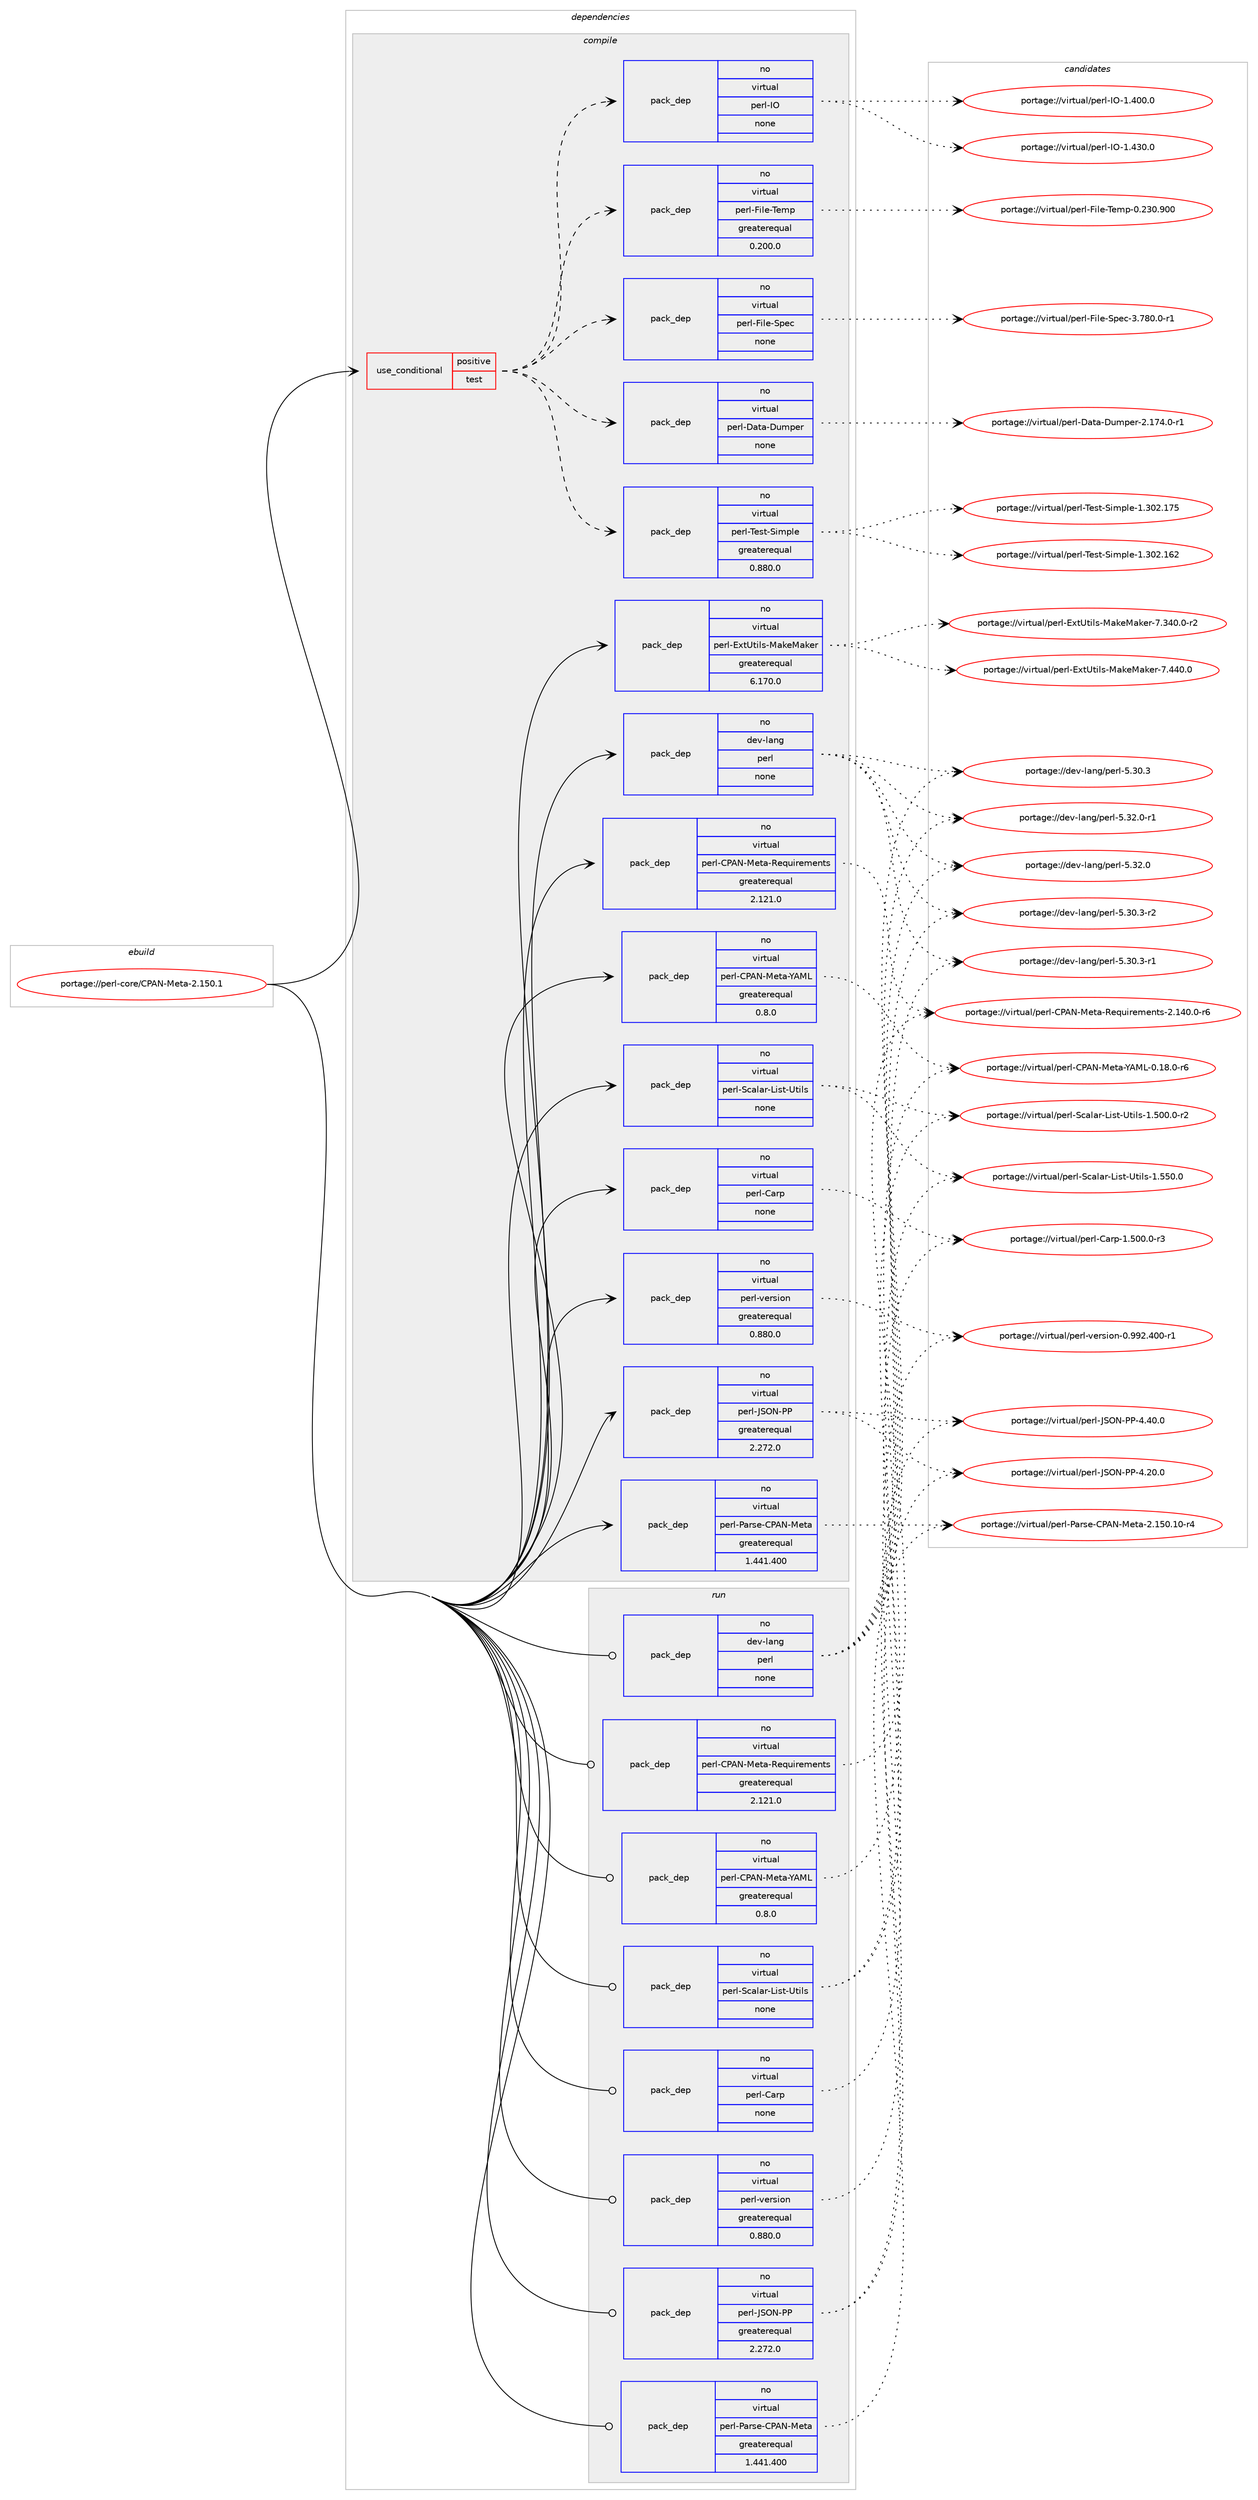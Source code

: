 digraph prolog {

# *************
# Graph options
# *************

newrank=true;
concentrate=true;
compound=true;
graph [rankdir=LR,fontname=Helvetica,fontsize=10,ranksep=1.5];#, ranksep=2.5, nodesep=0.2];
edge  [arrowhead=vee];
node  [fontname=Helvetica,fontsize=10];

# **********
# The ebuild
# **********

subgraph cluster_leftcol {
color=gray;
rank=same;
label=<<i>ebuild</i>>;
id [label="portage://perl-core/CPAN-Meta-2.150.1", color=red, width=4, href="../perl-core/CPAN-Meta-2.150.1.svg"];
}

# ****************
# The dependencies
# ****************

subgraph cluster_midcol {
color=gray;
label=<<i>dependencies</i>>;
subgraph cluster_compile {
fillcolor="#eeeeee";
style=filled;
label=<<i>compile</i>>;
subgraph cond340 {
dependency2568 [label=<<TABLE BORDER="0" CELLBORDER="1" CELLSPACING="0" CELLPADDING="4"><TR><TD ROWSPAN="3" CELLPADDING="10">use_conditional</TD></TR><TR><TD>positive</TD></TR><TR><TD>test</TD></TR></TABLE>>, shape=none, color=red];
subgraph pack2195 {
dependency2569 [label=<<TABLE BORDER="0" CELLBORDER="1" CELLSPACING="0" CELLPADDING="4" WIDTH="220"><TR><TD ROWSPAN="6" CELLPADDING="30">pack_dep</TD></TR><TR><TD WIDTH="110">no</TD></TR><TR><TD>virtual</TD></TR><TR><TD>perl-Data-Dumper</TD></TR><TR><TD>none</TD></TR><TR><TD></TD></TR></TABLE>>, shape=none, color=blue];
}
dependency2568:e -> dependency2569:w [weight=20,style="dashed",arrowhead="vee"];
subgraph pack2196 {
dependency2570 [label=<<TABLE BORDER="0" CELLBORDER="1" CELLSPACING="0" CELLPADDING="4" WIDTH="220"><TR><TD ROWSPAN="6" CELLPADDING="30">pack_dep</TD></TR><TR><TD WIDTH="110">no</TD></TR><TR><TD>virtual</TD></TR><TR><TD>perl-File-Spec</TD></TR><TR><TD>none</TD></TR><TR><TD></TD></TR></TABLE>>, shape=none, color=blue];
}
dependency2568:e -> dependency2570:w [weight=20,style="dashed",arrowhead="vee"];
subgraph pack2197 {
dependency2571 [label=<<TABLE BORDER="0" CELLBORDER="1" CELLSPACING="0" CELLPADDING="4" WIDTH="220"><TR><TD ROWSPAN="6" CELLPADDING="30">pack_dep</TD></TR><TR><TD WIDTH="110">no</TD></TR><TR><TD>virtual</TD></TR><TR><TD>perl-File-Temp</TD></TR><TR><TD>greaterequal</TD></TR><TR><TD>0.200.0</TD></TR></TABLE>>, shape=none, color=blue];
}
dependency2568:e -> dependency2571:w [weight=20,style="dashed",arrowhead="vee"];
subgraph pack2198 {
dependency2572 [label=<<TABLE BORDER="0" CELLBORDER="1" CELLSPACING="0" CELLPADDING="4" WIDTH="220"><TR><TD ROWSPAN="6" CELLPADDING="30">pack_dep</TD></TR><TR><TD WIDTH="110">no</TD></TR><TR><TD>virtual</TD></TR><TR><TD>perl-IO</TD></TR><TR><TD>none</TD></TR><TR><TD></TD></TR></TABLE>>, shape=none, color=blue];
}
dependency2568:e -> dependency2572:w [weight=20,style="dashed",arrowhead="vee"];
subgraph pack2199 {
dependency2573 [label=<<TABLE BORDER="0" CELLBORDER="1" CELLSPACING="0" CELLPADDING="4" WIDTH="220"><TR><TD ROWSPAN="6" CELLPADDING="30">pack_dep</TD></TR><TR><TD WIDTH="110">no</TD></TR><TR><TD>virtual</TD></TR><TR><TD>perl-Test-Simple</TD></TR><TR><TD>greaterequal</TD></TR><TR><TD>0.880.0</TD></TR></TABLE>>, shape=none, color=blue];
}
dependency2568:e -> dependency2573:w [weight=20,style="dashed",arrowhead="vee"];
}
id:e -> dependency2568:w [weight=20,style="solid",arrowhead="vee"];
subgraph pack2200 {
dependency2574 [label=<<TABLE BORDER="0" CELLBORDER="1" CELLSPACING="0" CELLPADDING="4" WIDTH="220"><TR><TD ROWSPAN="6" CELLPADDING="30">pack_dep</TD></TR><TR><TD WIDTH="110">no</TD></TR><TR><TD>dev-lang</TD></TR><TR><TD>perl</TD></TR><TR><TD>none</TD></TR><TR><TD></TD></TR></TABLE>>, shape=none, color=blue];
}
id:e -> dependency2574:w [weight=20,style="solid",arrowhead="vee"];
subgraph pack2201 {
dependency2575 [label=<<TABLE BORDER="0" CELLBORDER="1" CELLSPACING="0" CELLPADDING="4" WIDTH="220"><TR><TD ROWSPAN="6" CELLPADDING="30">pack_dep</TD></TR><TR><TD WIDTH="110">no</TD></TR><TR><TD>virtual</TD></TR><TR><TD>perl-CPAN-Meta-Requirements</TD></TR><TR><TD>greaterequal</TD></TR><TR><TD>2.121.0</TD></TR></TABLE>>, shape=none, color=blue];
}
id:e -> dependency2575:w [weight=20,style="solid",arrowhead="vee"];
subgraph pack2202 {
dependency2576 [label=<<TABLE BORDER="0" CELLBORDER="1" CELLSPACING="0" CELLPADDING="4" WIDTH="220"><TR><TD ROWSPAN="6" CELLPADDING="30">pack_dep</TD></TR><TR><TD WIDTH="110">no</TD></TR><TR><TD>virtual</TD></TR><TR><TD>perl-CPAN-Meta-YAML</TD></TR><TR><TD>greaterequal</TD></TR><TR><TD>0.8.0</TD></TR></TABLE>>, shape=none, color=blue];
}
id:e -> dependency2576:w [weight=20,style="solid",arrowhead="vee"];
subgraph pack2203 {
dependency2577 [label=<<TABLE BORDER="0" CELLBORDER="1" CELLSPACING="0" CELLPADDING="4" WIDTH="220"><TR><TD ROWSPAN="6" CELLPADDING="30">pack_dep</TD></TR><TR><TD WIDTH="110">no</TD></TR><TR><TD>virtual</TD></TR><TR><TD>perl-Carp</TD></TR><TR><TD>none</TD></TR><TR><TD></TD></TR></TABLE>>, shape=none, color=blue];
}
id:e -> dependency2577:w [weight=20,style="solid",arrowhead="vee"];
subgraph pack2204 {
dependency2578 [label=<<TABLE BORDER="0" CELLBORDER="1" CELLSPACING="0" CELLPADDING="4" WIDTH="220"><TR><TD ROWSPAN="6" CELLPADDING="30">pack_dep</TD></TR><TR><TD WIDTH="110">no</TD></TR><TR><TD>virtual</TD></TR><TR><TD>perl-ExtUtils-MakeMaker</TD></TR><TR><TD>greaterequal</TD></TR><TR><TD>6.170.0</TD></TR></TABLE>>, shape=none, color=blue];
}
id:e -> dependency2578:w [weight=20,style="solid",arrowhead="vee"];
subgraph pack2205 {
dependency2579 [label=<<TABLE BORDER="0" CELLBORDER="1" CELLSPACING="0" CELLPADDING="4" WIDTH="220"><TR><TD ROWSPAN="6" CELLPADDING="30">pack_dep</TD></TR><TR><TD WIDTH="110">no</TD></TR><TR><TD>virtual</TD></TR><TR><TD>perl-JSON-PP</TD></TR><TR><TD>greaterequal</TD></TR><TR><TD>2.272.0</TD></TR></TABLE>>, shape=none, color=blue];
}
id:e -> dependency2579:w [weight=20,style="solid",arrowhead="vee"];
subgraph pack2206 {
dependency2580 [label=<<TABLE BORDER="0" CELLBORDER="1" CELLSPACING="0" CELLPADDING="4" WIDTH="220"><TR><TD ROWSPAN="6" CELLPADDING="30">pack_dep</TD></TR><TR><TD WIDTH="110">no</TD></TR><TR><TD>virtual</TD></TR><TR><TD>perl-Parse-CPAN-Meta</TD></TR><TR><TD>greaterequal</TD></TR><TR><TD>1.441.400</TD></TR></TABLE>>, shape=none, color=blue];
}
id:e -> dependency2580:w [weight=20,style="solid",arrowhead="vee"];
subgraph pack2207 {
dependency2581 [label=<<TABLE BORDER="0" CELLBORDER="1" CELLSPACING="0" CELLPADDING="4" WIDTH="220"><TR><TD ROWSPAN="6" CELLPADDING="30">pack_dep</TD></TR><TR><TD WIDTH="110">no</TD></TR><TR><TD>virtual</TD></TR><TR><TD>perl-Scalar-List-Utils</TD></TR><TR><TD>none</TD></TR><TR><TD></TD></TR></TABLE>>, shape=none, color=blue];
}
id:e -> dependency2581:w [weight=20,style="solid",arrowhead="vee"];
subgraph pack2208 {
dependency2582 [label=<<TABLE BORDER="0" CELLBORDER="1" CELLSPACING="0" CELLPADDING="4" WIDTH="220"><TR><TD ROWSPAN="6" CELLPADDING="30">pack_dep</TD></TR><TR><TD WIDTH="110">no</TD></TR><TR><TD>virtual</TD></TR><TR><TD>perl-version</TD></TR><TR><TD>greaterequal</TD></TR><TR><TD>0.880.0</TD></TR></TABLE>>, shape=none, color=blue];
}
id:e -> dependency2582:w [weight=20,style="solid",arrowhead="vee"];
}
subgraph cluster_compileandrun {
fillcolor="#eeeeee";
style=filled;
label=<<i>compile and run</i>>;
}
subgraph cluster_run {
fillcolor="#eeeeee";
style=filled;
label=<<i>run</i>>;
subgraph pack2209 {
dependency2583 [label=<<TABLE BORDER="0" CELLBORDER="1" CELLSPACING="0" CELLPADDING="4" WIDTH="220"><TR><TD ROWSPAN="6" CELLPADDING="30">pack_dep</TD></TR><TR><TD WIDTH="110">no</TD></TR><TR><TD>dev-lang</TD></TR><TR><TD>perl</TD></TR><TR><TD>none</TD></TR><TR><TD></TD></TR></TABLE>>, shape=none, color=blue];
}
id:e -> dependency2583:w [weight=20,style="solid",arrowhead="odot"];
subgraph pack2210 {
dependency2584 [label=<<TABLE BORDER="0" CELLBORDER="1" CELLSPACING="0" CELLPADDING="4" WIDTH="220"><TR><TD ROWSPAN="6" CELLPADDING="30">pack_dep</TD></TR><TR><TD WIDTH="110">no</TD></TR><TR><TD>virtual</TD></TR><TR><TD>perl-CPAN-Meta-Requirements</TD></TR><TR><TD>greaterequal</TD></TR><TR><TD>2.121.0</TD></TR></TABLE>>, shape=none, color=blue];
}
id:e -> dependency2584:w [weight=20,style="solid",arrowhead="odot"];
subgraph pack2211 {
dependency2585 [label=<<TABLE BORDER="0" CELLBORDER="1" CELLSPACING="0" CELLPADDING="4" WIDTH="220"><TR><TD ROWSPAN="6" CELLPADDING="30">pack_dep</TD></TR><TR><TD WIDTH="110">no</TD></TR><TR><TD>virtual</TD></TR><TR><TD>perl-CPAN-Meta-YAML</TD></TR><TR><TD>greaterequal</TD></TR><TR><TD>0.8.0</TD></TR></TABLE>>, shape=none, color=blue];
}
id:e -> dependency2585:w [weight=20,style="solid",arrowhead="odot"];
subgraph pack2212 {
dependency2586 [label=<<TABLE BORDER="0" CELLBORDER="1" CELLSPACING="0" CELLPADDING="4" WIDTH="220"><TR><TD ROWSPAN="6" CELLPADDING="30">pack_dep</TD></TR><TR><TD WIDTH="110">no</TD></TR><TR><TD>virtual</TD></TR><TR><TD>perl-Carp</TD></TR><TR><TD>none</TD></TR><TR><TD></TD></TR></TABLE>>, shape=none, color=blue];
}
id:e -> dependency2586:w [weight=20,style="solid",arrowhead="odot"];
subgraph pack2213 {
dependency2587 [label=<<TABLE BORDER="0" CELLBORDER="1" CELLSPACING="0" CELLPADDING="4" WIDTH="220"><TR><TD ROWSPAN="6" CELLPADDING="30">pack_dep</TD></TR><TR><TD WIDTH="110">no</TD></TR><TR><TD>virtual</TD></TR><TR><TD>perl-JSON-PP</TD></TR><TR><TD>greaterequal</TD></TR><TR><TD>2.272.0</TD></TR></TABLE>>, shape=none, color=blue];
}
id:e -> dependency2587:w [weight=20,style="solid",arrowhead="odot"];
subgraph pack2214 {
dependency2588 [label=<<TABLE BORDER="0" CELLBORDER="1" CELLSPACING="0" CELLPADDING="4" WIDTH="220"><TR><TD ROWSPAN="6" CELLPADDING="30">pack_dep</TD></TR><TR><TD WIDTH="110">no</TD></TR><TR><TD>virtual</TD></TR><TR><TD>perl-Parse-CPAN-Meta</TD></TR><TR><TD>greaterequal</TD></TR><TR><TD>1.441.400</TD></TR></TABLE>>, shape=none, color=blue];
}
id:e -> dependency2588:w [weight=20,style="solid",arrowhead="odot"];
subgraph pack2215 {
dependency2589 [label=<<TABLE BORDER="0" CELLBORDER="1" CELLSPACING="0" CELLPADDING="4" WIDTH="220"><TR><TD ROWSPAN="6" CELLPADDING="30">pack_dep</TD></TR><TR><TD WIDTH="110">no</TD></TR><TR><TD>virtual</TD></TR><TR><TD>perl-Scalar-List-Utils</TD></TR><TR><TD>none</TD></TR><TR><TD></TD></TR></TABLE>>, shape=none, color=blue];
}
id:e -> dependency2589:w [weight=20,style="solid",arrowhead="odot"];
subgraph pack2216 {
dependency2590 [label=<<TABLE BORDER="0" CELLBORDER="1" CELLSPACING="0" CELLPADDING="4" WIDTH="220"><TR><TD ROWSPAN="6" CELLPADDING="30">pack_dep</TD></TR><TR><TD WIDTH="110">no</TD></TR><TR><TD>virtual</TD></TR><TR><TD>perl-version</TD></TR><TR><TD>greaterequal</TD></TR><TR><TD>0.880.0</TD></TR></TABLE>>, shape=none, color=blue];
}
id:e -> dependency2590:w [weight=20,style="solid",arrowhead="odot"];
}
}

# **************
# The candidates
# **************

subgraph cluster_choices {
rank=same;
color=gray;
label=<<i>candidates</i>>;

subgraph choice2195 {
color=black;
nodesep=1;
choice118105114116117971084711210111410845689711697456811710911210111445504649555246484511449 [label="portage://virtual/perl-Data-Dumper-2.174.0-r1", color=red, width=4,href="../virtual/perl-Data-Dumper-2.174.0-r1.svg"];
dependency2569:e -> choice118105114116117971084711210111410845689711697456811710911210111445504649555246484511449:w [style=dotted,weight="100"];
}
subgraph choice2196 {
color=black;
nodesep=1;
choice1181051141161179710847112101114108457010510810145831121019945514655564846484511449 [label="portage://virtual/perl-File-Spec-3.780.0-r1", color=red, width=4,href="../virtual/perl-File-Spec-3.780.0-r1.svg"];
dependency2570:e -> choice1181051141161179710847112101114108457010510810145831121019945514655564846484511449:w [style=dotted,weight="100"];
}
subgraph choice2197 {
color=black;
nodesep=1;
choice11810511411611797108471121011141084570105108101458410110911245484650514846574848 [label="portage://virtual/perl-File-Temp-0.230.900", color=red, width=4,href="../virtual/perl-File-Temp-0.230.900.svg"];
dependency2571:e -> choice11810511411611797108471121011141084570105108101458410110911245484650514846574848:w [style=dotted,weight="100"];
}
subgraph choice2198 {
color=black;
nodesep=1;
choice11810511411611797108471121011141084573794549465251484648 [label="portage://virtual/perl-IO-1.430.0", color=red, width=4,href="../virtual/perl-IO-1.430.0.svg"];
choice11810511411611797108471121011141084573794549465248484648 [label="portage://virtual/perl-IO-1.400.0", color=red, width=4,href="../virtual/perl-IO-1.400.0.svg"];
dependency2572:e -> choice11810511411611797108471121011141084573794549465251484648:w [style=dotted,weight="100"];
dependency2572:e -> choice11810511411611797108471121011141084573794549465248484648:w [style=dotted,weight="100"];
}
subgraph choice2199 {
color=black;
nodesep=1;
choice11810511411611797108471121011141084584101115116458310510911210810145494651485046495553 [label="portage://virtual/perl-Test-Simple-1.302.175", color=red, width=4,href="../virtual/perl-Test-Simple-1.302.175.svg"];
choice11810511411611797108471121011141084584101115116458310510911210810145494651485046495450 [label="portage://virtual/perl-Test-Simple-1.302.162", color=red, width=4,href="../virtual/perl-Test-Simple-1.302.162.svg"];
dependency2573:e -> choice11810511411611797108471121011141084584101115116458310510911210810145494651485046495553:w [style=dotted,weight="100"];
dependency2573:e -> choice11810511411611797108471121011141084584101115116458310510911210810145494651485046495450:w [style=dotted,weight="100"];
}
subgraph choice2200 {
color=black;
nodesep=1;
choice100101118451089711010347112101114108455346515046484511449 [label="portage://dev-lang/perl-5.32.0-r1", color=red, width=4,href="../dev-lang/perl-5.32.0-r1.svg"];
choice10010111845108971101034711210111410845534651504648 [label="portage://dev-lang/perl-5.32.0", color=red, width=4,href="../dev-lang/perl-5.32.0.svg"];
choice100101118451089711010347112101114108455346514846514511450 [label="portage://dev-lang/perl-5.30.3-r2", color=red, width=4,href="../dev-lang/perl-5.30.3-r2.svg"];
choice100101118451089711010347112101114108455346514846514511449 [label="portage://dev-lang/perl-5.30.3-r1", color=red, width=4,href="../dev-lang/perl-5.30.3-r1.svg"];
choice10010111845108971101034711210111410845534651484651 [label="portage://dev-lang/perl-5.30.3", color=red, width=4,href="../dev-lang/perl-5.30.3.svg"];
dependency2574:e -> choice100101118451089711010347112101114108455346515046484511449:w [style=dotted,weight="100"];
dependency2574:e -> choice10010111845108971101034711210111410845534651504648:w [style=dotted,weight="100"];
dependency2574:e -> choice100101118451089711010347112101114108455346514846514511450:w [style=dotted,weight="100"];
dependency2574:e -> choice100101118451089711010347112101114108455346514846514511449:w [style=dotted,weight="100"];
dependency2574:e -> choice10010111845108971101034711210111410845534651484651:w [style=dotted,weight="100"];
}
subgraph choice2201 {
color=black;
nodesep=1;
choice11810511411611797108471121011141084567806578457710111697458210111311710511410110910111011611545504649524846484511454 [label="portage://virtual/perl-CPAN-Meta-Requirements-2.140.0-r6", color=red, width=4,href="../virtual/perl-CPAN-Meta-Requirements-2.140.0-r6.svg"];
dependency2575:e -> choice11810511411611797108471121011141084567806578457710111697458210111311710511410110910111011611545504649524846484511454:w [style=dotted,weight="100"];
}
subgraph choice2202 {
color=black;
nodesep=1;
choice118105114116117971084711210111410845678065784577101116974589657776454846495646484511454 [label="portage://virtual/perl-CPAN-Meta-YAML-0.18.0-r6", color=red, width=4,href="../virtual/perl-CPAN-Meta-YAML-0.18.0-r6.svg"];
dependency2576:e -> choice118105114116117971084711210111410845678065784577101116974589657776454846495646484511454:w [style=dotted,weight="100"];
}
subgraph choice2203 {
color=black;
nodesep=1;
choice118105114116117971084711210111410845679711411245494653484846484511451 [label="portage://virtual/perl-Carp-1.500.0-r3", color=red, width=4,href="../virtual/perl-Carp-1.500.0-r3.svg"];
dependency2577:e -> choice118105114116117971084711210111410845679711411245494653484846484511451:w [style=dotted,weight="100"];
}
subgraph choice2204 {
color=black;
nodesep=1;
choice118105114116117971084711210111410845691201168511610510811545779710710177971071011144555465252484648 [label="portage://virtual/perl-ExtUtils-MakeMaker-7.440.0", color=red, width=4,href="../virtual/perl-ExtUtils-MakeMaker-7.440.0.svg"];
choice1181051141161179710847112101114108456912011685116105108115457797107101779710710111445554651524846484511450 [label="portage://virtual/perl-ExtUtils-MakeMaker-7.340.0-r2", color=red, width=4,href="../virtual/perl-ExtUtils-MakeMaker-7.340.0-r2.svg"];
dependency2578:e -> choice118105114116117971084711210111410845691201168511610510811545779710710177971071011144555465252484648:w [style=dotted,weight="100"];
dependency2578:e -> choice1181051141161179710847112101114108456912011685116105108115457797107101779710710111445554651524846484511450:w [style=dotted,weight="100"];
}
subgraph choice2205 {
color=black;
nodesep=1;
choice1181051141161179710847112101114108457483797845808045524652484648 [label="portage://virtual/perl-JSON-PP-4.40.0", color=red, width=4,href="../virtual/perl-JSON-PP-4.40.0.svg"];
choice1181051141161179710847112101114108457483797845808045524650484648 [label="portage://virtual/perl-JSON-PP-4.20.0", color=red, width=4,href="../virtual/perl-JSON-PP-4.20.0.svg"];
dependency2579:e -> choice1181051141161179710847112101114108457483797845808045524652484648:w [style=dotted,weight="100"];
dependency2579:e -> choice1181051141161179710847112101114108457483797845808045524650484648:w [style=dotted,weight="100"];
}
subgraph choice2206 {
color=black;
nodesep=1;
choice118105114116117971084711210111410845809711411510145678065784577101116974550464953484649484511452 [label="portage://virtual/perl-Parse-CPAN-Meta-2.150.10-r4", color=red, width=4,href="../virtual/perl-Parse-CPAN-Meta-2.150.10-r4.svg"];
dependency2580:e -> choice118105114116117971084711210111410845809711411510145678065784577101116974550464953484649484511452:w [style=dotted,weight="100"];
}
subgraph choice2207 {
color=black;
nodesep=1;
choice11810511411611797108471121011141084583999710897114457610511511645851161051081154549465353484648 [label="portage://virtual/perl-Scalar-List-Utils-1.550.0", color=red, width=4,href="../virtual/perl-Scalar-List-Utils-1.550.0.svg"];
choice118105114116117971084711210111410845839997108971144576105115116458511610510811545494653484846484511450 [label="portage://virtual/perl-Scalar-List-Utils-1.500.0-r2", color=red, width=4,href="../virtual/perl-Scalar-List-Utils-1.500.0-r2.svg"];
dependency2581:e -> choice11810511411611797108471121011141084583999710897114457610511511645851161051081154549465353484648:w [style=dotted,weight="100"];
dependency2581:e -> choice118105114116117971084711210111410845839997108971144576105115116458511610510811545494653484846484511450:w [style=dotted,weight="100"];
}
subgraph choice2208 {
color=black;
nodesep=1;
choice118105114116117971084711210111410845118101114115105111110454846575750465248484511449 [label="portage://virtual/perl-version-0.992.400-r1", color=red, width=4,href="../virtual/perl-version-0.992.400-r1.svg"];
dependency2582:e -> choice118105114116117971084711210111410845118101114115105111110454846575750465248484511449:w [style=dotted,weight="100"];
}
subgraph choice2209 {
color=black;
nodesep=1;
choice100101118451089711010347112101114108455346515046484511449 [label="portage://dev-lang/perl-5.32.0-r1", color=red, width=4,href="../dev-lang/perl-5.32.0-r1.svg"];
choice10010111845108971101034711210111410845534651504648 [label="portage://dev-lang/perl-5.32.0", color=red, width=4,href="../dev-lang/perl-5.32.0.svg"];
choice100101118451089711010347112101114108455346514846514511450 [label="portage://dev-lang/perl-5.30.3-r2", color=red, width=4,href="../dev-lang/perl-5.30.3-r2.svg"];
choice100101118451089711010347112101114108455346514846514511449 [label="portage://dev-lang/perl-5.30.3-r1", color=red, width=4,href="../dev-lang/perl-5.30.3-r1.svg"];
choice10010111845108971101034711210111410845534651484651 [label="portage://dev-lang/perl-5.30.3", color=red, width=4,href="../dev-lang/perl-5.30.3.svg"];
dependency2583:e -> choice100101118451089711010347112101114108455346515046484511449:w [style=dotted,weight="100"];
dependency2583:e -> choice10010111845108971101034711210111410845534651504648:w [style=dotted,weight="100"];
dependency2583:e -> choice100101118451089711010347112101114108455346514846514511450:w [style=dotted,weight="100"];
dependency2583:e -> choice100101118451089711010347112101114108455346514846514511449:w [style=dotted,weight="100"];
dependency2583:e -> choice10010111845108971101034711210111410845534651484651:w [style=dotted,weight="100"];
}
subgraph choice2210 {
color=black;
nodesep=1;
choice11810511411611797108471121011141084567806578457710111697458210111311710511410110910111011611545504649524846484511454 [label="portage://virtual/perl-CPAN-Meta-Requirements-2.140.0-r6", color=red, width=4,href="../virtual/perl-CPAN-Meta-Requirements-2.140.0-r6.svg"];
dependency2584:e -> choice11810511411611797108471121011141084567806578457710111697458210111311710511410110910111011611545504649524846484511454:w [style=dotted,weight="100"];
}
subgraph choice2211 {
color=black;
nodesep=1;
choice118105114116117971084711210111410845678065784577101116974589657776454846495646484511454 [label="portage://virtual/perl-CPAN-Meta-YAML-0.18.0-r6", color=red, width=4,href="../virtual/perl-CPAN-Meta-YAML-0.18.0-r6.svg"];
dependency2585:e -> choice118105114116117971084711210111410845678065784577101116974589657776454846495646484511454:w [style=dotted,weight="100"];
}
subgraph choice2212 {
color=black;
nodesep=1;
choice118105114116117971084711210111410845679711411245494653484846484511451 [label="portage://virtual/perl-Carp-1.500.0-r3", color=red, width=4,href="../virtual/perl-Carp-1.500.0-r3.svg"];
dependency2586:e -> choice118105114116117971084711210111410845679711411245494653484846484511451:w [style=dotted,weight="100"];
}
subgraph choice2213 {
color=black;
nodesep=1;
choice1181051141161179710847112101114108457483797845808045524652484648 [label="portage://virtual/perl-JSON-PP-4.40.0", color=red, width=4,href="../virtual/perl-JSON-PP-4.40.0.svg"];
choice1181051141161179710847112101114108457483797845808045524650484648 [label="portage://virtual/perl-JSON-PP-4.20.0", color=red, width=4,href="../virtual/perl-JSON-PP-4.20.0.svg"];
dependency2587:e -> choice1181051141161179710847112101114108457483797845808045524652484648:w [style=dotted,weight="100"];
dependency2587:e -> choice1181051141161179710847112101114108457483797845808045524650484648:w [style=dotted,weight="100"];
}
subgraph choice2214 {
color=black;
nodesep=1;
choice118105114116117971084711210111410845809711411510145678065784577101116974550464953484649484511452 [label="portage://virtual/perl-Parse-CPAN-Meta-2.150.10-r4", color=red, width=4,href="../virtual/perl-Parse-CPAN-Meta-2.150.10-r4.svg"];
dependency2588:e -> choice118105114116117971084711210111410845809711411510145678065784577101116974550464953484649484511452:w [style=dotted,weight="100"];
}
subgraph choice2215 {
color=black;
nodesep=1;
choice11810511411611797108471121011141084583999710897114457610511511645851161051081154549465353484648 [label="portage://virtual/perl-Scalar-List-Utils-1.550.0", color=red, width=4,href="../virtual/perl-Scalar-List-Utils-1.550.0.svg"];
choice118105114116117971084711210111410845839997108971144576105115116458511610510811545494653484846484511450 [label="portage://virtual/perl-Scalar-List-Utils-1.500.0-r2", color=red, width=4,href="../virtual/perl-Scalar-List-Utils-1.500.0-r2.svg"];
dependency2589:e -> choice11810511411611797108471121011141084583999710897114457610511511645851161051081154549465353484648:w [style=dotted,weight="100"];
dependency2589:e -> choice118105114116117971084711210111410845839997108971144576105115116458511610510811545494653484846484511450:w [style=dotted,weight="100"];
}
subgraph choice2216 {
color=black;
nodesep=1;
choice118105114116117971084711210111410845118101114115105111110454846575750465248484511449 [label="portage://virtual/perl-version-0.992.400-r1", color=red, width=4,href="../virtual/perl-version-0.992.400-r1.svg"];
dependency2590:e -> choice118105114116117971084711210111410845118101114115105111110454846575750465248484511449:w [style=dotted,weight="100"];
}
}

}
